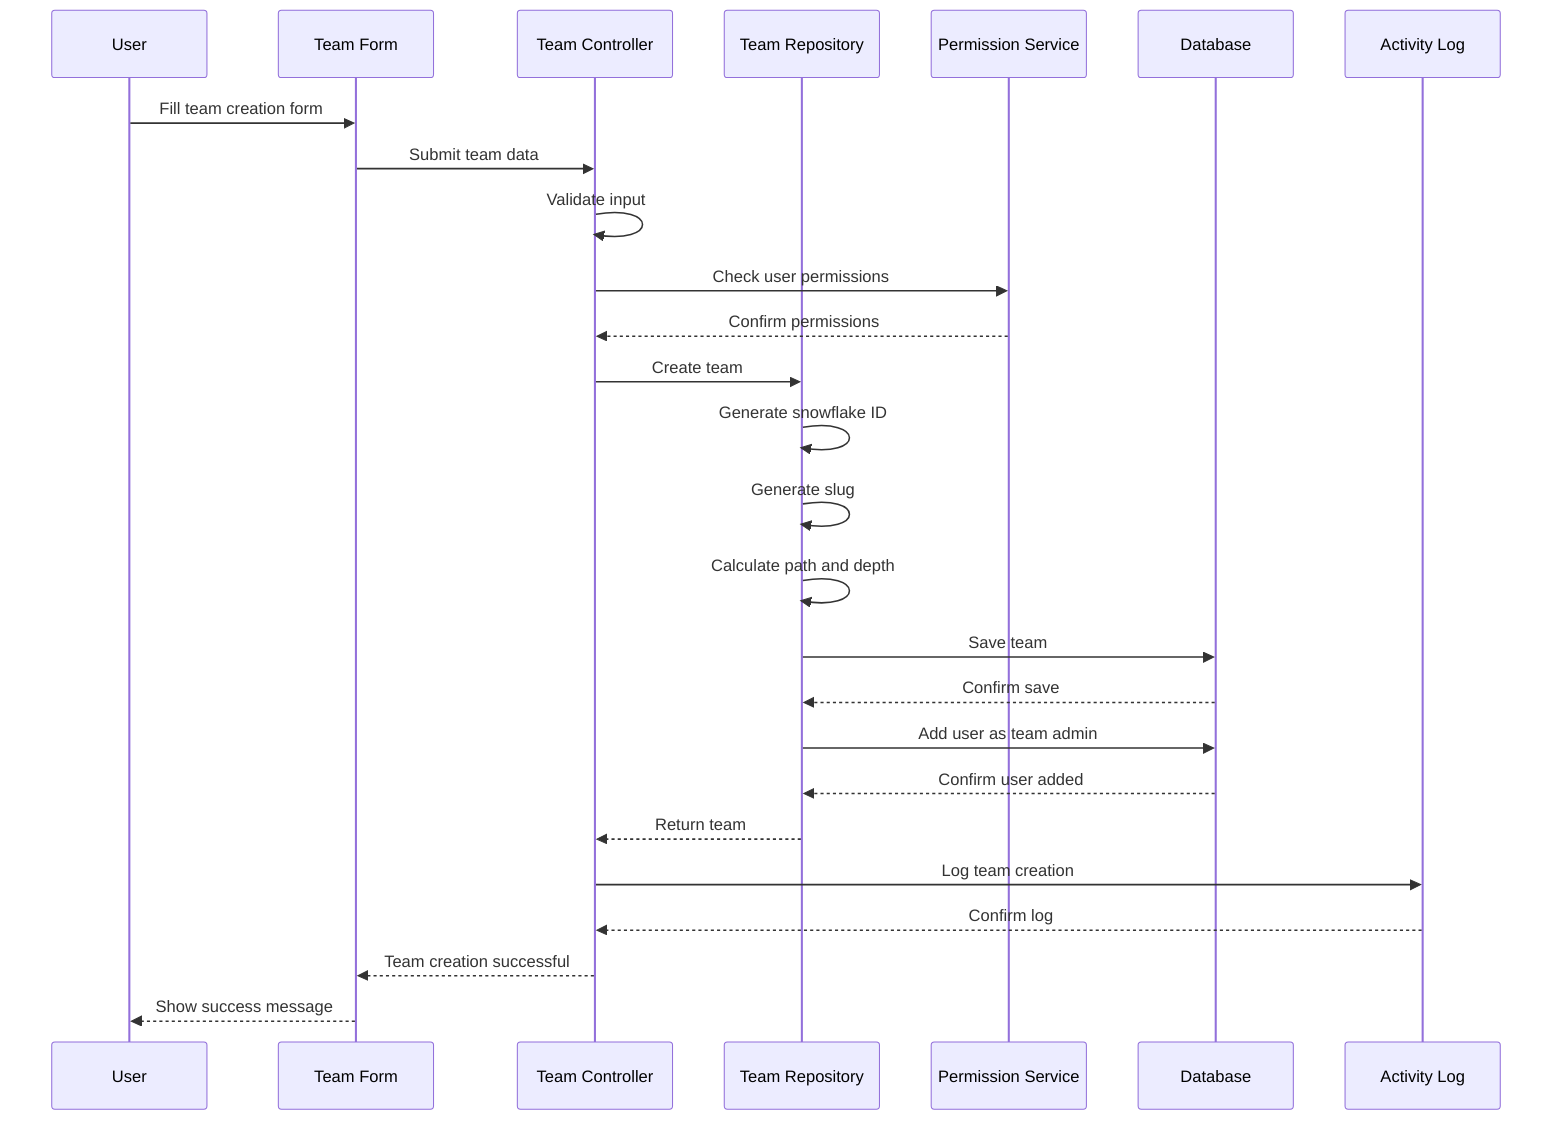 %%{init: {'theme': 'default', 'themeVariables': { 'primaryColor': '#f5f5f5', 'primaryTextColor': '#333333', 'primaryBorderColor': '#cccccc', 'lineColor': '#666666', 'secondaryColor': '#f0f0f0', 'tertiaryColor': '#ffffff' }}}%%
sequenceDiagram
    participant User as User
    participant TeamForm as Team Form
    participant TeamController as Team Controller
    participant TeamRepository as Team Repository
    participant PermissionService as Permission Service
    participant Database as Database
    participant ActivityLog as Activity Log

    User->>TeamForm: Fill team creation form
    TeamForm->>TeamController: Submit team data
    TeamController->>TeamController: Validate input
    TeamController->>PermissionService: Check user permissions
    PermissionService-->>TeamController: Confirm permissions
    TeamController->>TeamRepository: Create team
    TeamRepository->>TeamRepository: Generate snowflake ID
    TeamRepository->>TeamRepository: Generate slug
    TeamRepository->>TeamRepository: Calculate path and depth
    TeamRepository->>Database: Save team
    Database-->>TeamRepository: Confirm save
    TeamRepository->>Database: Add user as team admin
    Database-->>TeamRepository: Confirm user added
    TeamRepository-->>TeamController: Return team
    TeamController->>ActivityLog: Log team creation
    ActivityLog-->>TeamController: Confirm log
    TeamController-->>TeamForm: Team creation successful
    TeamForm-->>User: Show success message